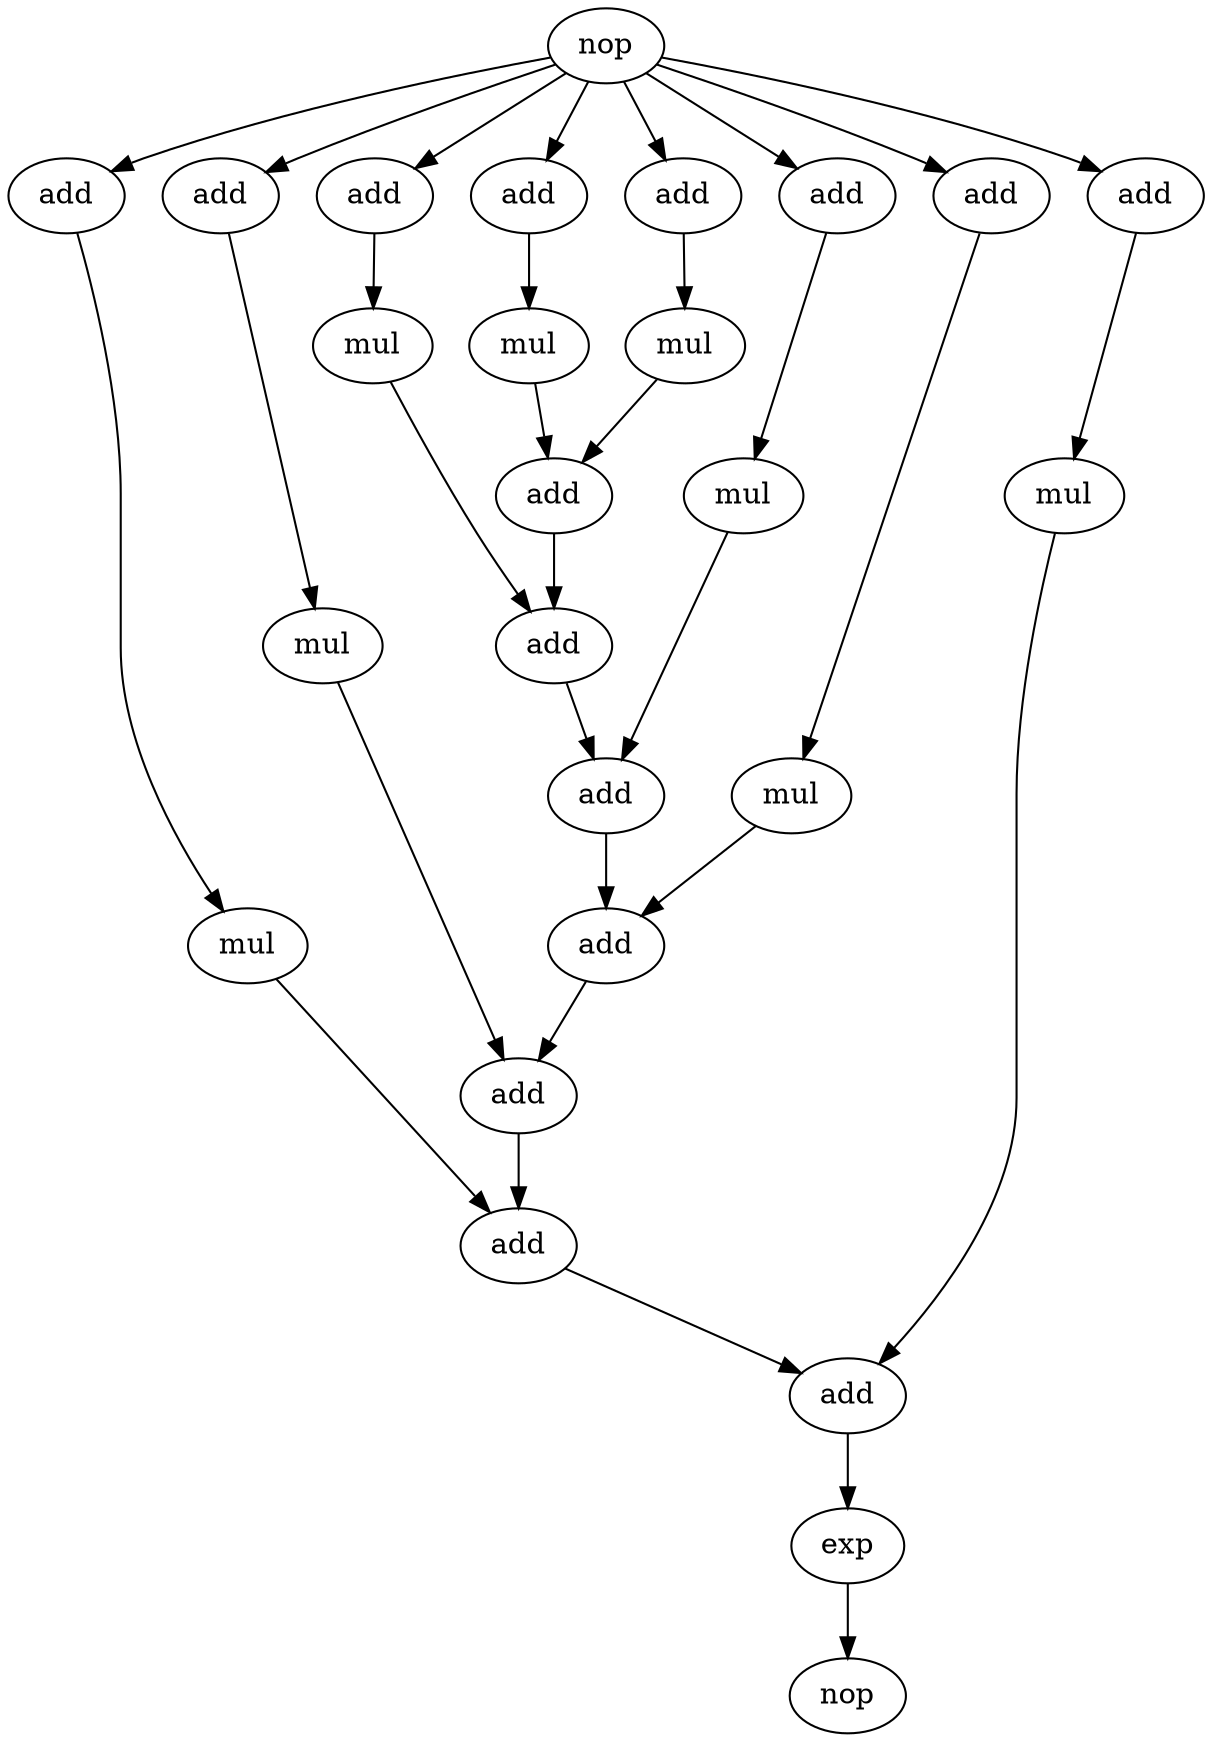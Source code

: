 strict digraph "fir1" {
node [fontcolor=black, style=empty];

42 [delay=20, tl=71, label=add, ts=71, area=2];
43 [delay=20, tl=91, label=add, ts=91, area=2];
26 [delay=20, tl=81, label=add, ts=1, area=2];
20 [delay=20, tl=41, label=add, ts=1, area=2];
48 [delay=20, tl=191, label=exp, ts=191, area=2];
23 [delay=20, tl=61, label=add, ts=1, area=2];
46 [delay=20, tl=151, label=add, ts=151, area=2];
47 [delay=20, tl=171, label=add, ts=171, area=2];
44 [delay=20, tl=111, label=add, ts=111, area=2];
45 [delay=20, tl=131, label=add, ts=131, area=2];
29 [delay=20, tl=101, label=add, ts=1, area=2];
40 [delay=30, tl=141, label=mul, ts=21, area=17];
41 [delay=20, tl=51, label=add, ts=51, area=2];
0 [delay=0, tl=1, label=nop, ts=1, area=0];
39 [delay=30, tl=121, label=mul, ts=21, area=17];
38 [delay=30, tl=101, label=mul, ts=21, area=17];
11 [delay=20, tl=1, label=add, ts=1, area=2];
14 [delay=20, tl=1, label=add, ts=1, area=2];
17 [delay=20, tl=21, label=add, ts=1, area=2];
49 [delay=0, tl=211, label=nop, ts=211, area=0];
37 [delay=30, tl=81, label=mul, ts=21, area=17];
36 [delay=30, tl=61, label=mul, ts=21, area=17];
35 [delay=30, tl=41, label=mul, ts=21, area=17];
34 [delay=30, tl=21, label=mul, ts=21, area=17];
33 [delay=30, tl=21, label=mul, ts=21, area=17];
32 [delay=20, tl=121, label=add, ts=1, area=2];
42 -> 43  [name=34];
43 -> 44  [name=35];
26 -> 38  [name=18];
20 -> 36  [name=12];
48 -> 49;
23 -> 37  [name=15];
46 -> 47  [name=38];
47 -> 48  [name=39];
44 -> 45  [name=36];
45 -> 46  [name=37];
29 -> 39  [name=21];
40 -> 47  [name=32];
41 -> 42  [name=33];
0 -> 11;
0 -> 26;
0 -> 20;
0 -> 14;
0 -> 17;
0 -> 23;
0 -> 32;
0 -> 29;
39 -> 46  [name=31];
38 -> 45  [name=30];
11 -> 33  [name=3];
14 -> 34  [name=6];
17 -> 35  [name=9];
37 -> 44  [name=29];
36 -> 43  [name=28];
35 -> 42  [name=27];
34 -> 41  [name=26];
33 -> 41  [name=25];
32 -> 40  [name=24];
}
